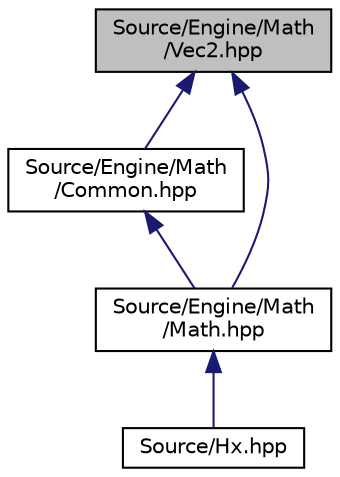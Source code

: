 digraph "Source/Engine/Math/Vec2.hpp"
{
  edge [fontname="Helvetica",fontsize="10",labelfontname="Helvetica",labelfontsize="10"];
  node [fontname="Helvetica",fontsize="10",shape=record];
  Node1 [label="Source/Engine/Math\l/Vec2.hpp",height=0.2,width=0.4,color="black", fillcolor="grey75", style="filled", fontcolor="black"];
  Node1 -> Node2 [dir="back",color="midnightblue",fontsize="10",style="solid",fontname="Helvetica"];
  Node2 [label="Source/Engine/Math\l/Common.hpp",height=0.2,width=0.4,color="black", fillcolor="white", style="filled",URL="$Math_2Common_8hpp.html"];
  Node2 -> Node3 [dir="back",color="midnightblue",fontsize="10",style="solid",fontname="Helvetica"];
  Node3 [label="Source/Engine/Math\l/Math.hpp",height=0.2,width=0.4,color="black", fillcolor="white", style="filled",URL="$Math_8hpp.html"];
  Node3 -> Node4 [dir="back",color="midnightblue",fontsize="10",style="solid",fontname="Helvetica"];
  Node4 [label="Source/Hx.hpp",height=0.2,width=0.4,color="black", fillcolor="white", style="filled",URL="$Hx_8hpp.html"];
  Node1 -> Node3 [dir="back",color="midnightblue",fontsize="10",style="solid",fontname="Helvetica"];
}
